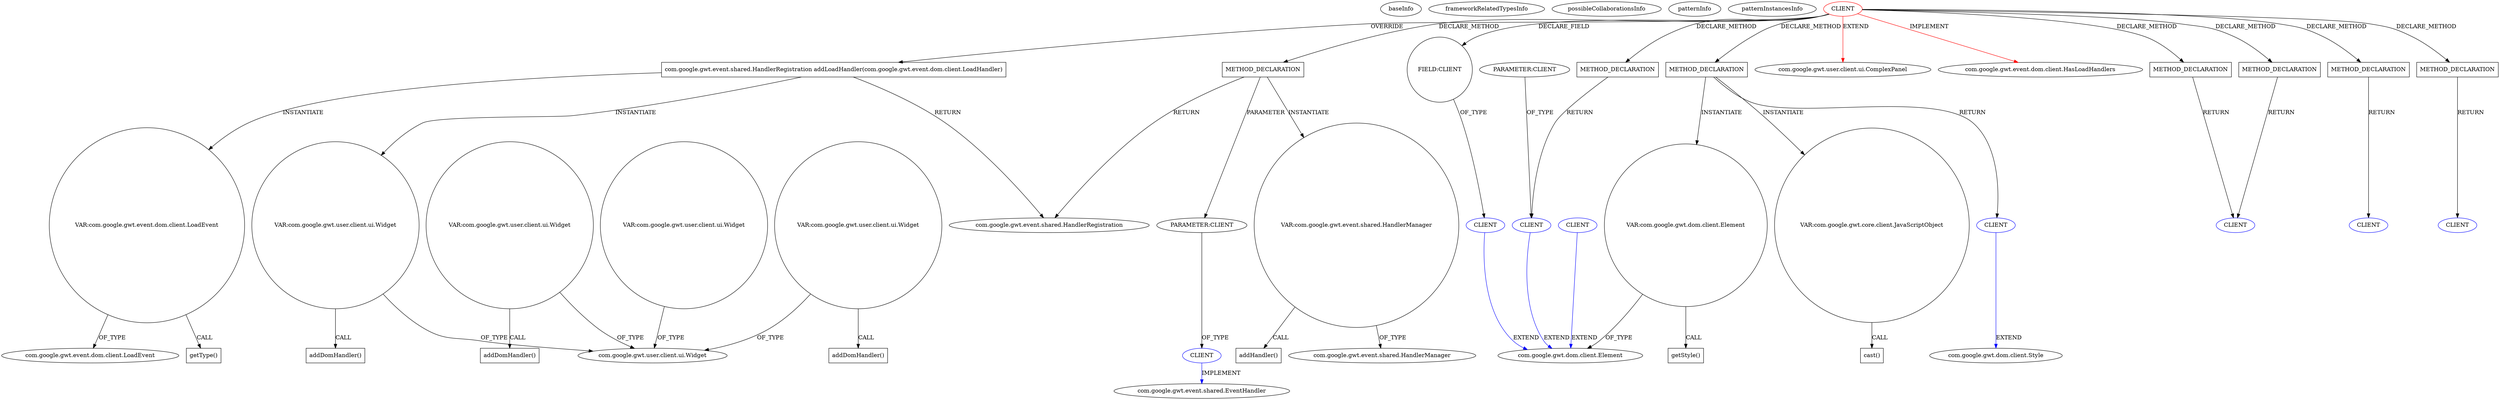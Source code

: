 digraph {
baseInfo[graphId=707,category="pattern",isAnonymous=false,possibleRelation=true]
frameworkRelatedTypesInfo[0="com.google.gwt.user.client.ui.ComplexPanel",1="com.google.gwt.event.dom.client.HasLoadHandlers"]
possibleCollaborationsInfo[0="707~FIELD_TYPE_DECLARATION-~com.google.gwt.user.client.ui.ComplexPanel com.google.gwt.event.dom.client.HasLoadHandlers ~com.google.gwt.dom.client.Element ~false~false",1="707~PARAMETER_TYPE_DECLARATION-RETURN_TYPE_DECLARATION-CLIENT_METHOD_DECLARATION-~com.google.gwt.user.client.ui.ComplexPanel com.google.gwt.event.dom.client.HasLoadHandlers ~com.google.gwt.dom.client.Element ~false~false",2="707~RETURN_TYPE_DECLARATION-CLIENT_METHOD_DECLARATION-~com.google.gwt.user.client.ui.ComplexPanel com.google.gwt.event.dom.client.HasLoadHandlers ~com.google.gwt.dom.client.Style ~false~false",3="707~PARAMETER_TYPE_DECLARATION-CLIENT_METHOD_DECLARATION-~com.google.gwt.user.client.ui.ComplexPanel com.google.gwt.event.dom.client.HasLoadHandlers ~com.google.gwt.event.shared.EventHandler ~false~false"]
patternInfo[frequency=3.0,patternRootClient=0]
patternInstancesInfo[0="mguiral-GwtSvgLib~/mguiral-GwtSvgLib/GwtSvgLib-master/src/gwt/html5/svg/client/user/ui/SVGGraphicalWidget.java~SVGGraphicalWidget~3974",1="mguiral-GwtSvgLib~/mguiral-GwtSvgLib/GwtSvgLib-master/src/gwt/html5/svg/client/user/ui/SVGWidget.java~SVGWidget~3992",2="mguiral-GwtSvgLib~/mguiral-GwtSvgLib/GwtSvgLib-master/src/gwt/html5/svg/client/user/ui/SVGSwitchWidget.java~SVGSwitchWidget~4001"]
103[label="com.google.gwt.event.dom.client.LoadEvent",vertexType="FRAMEWORK_CLASS_TYPE",isFrameworkType=false]
101[label="VAR:com.google.gwt.event.dom.client.LoadEvent",vertexType="VARIABLE_EXPRESION",isFrameworkType=false,shape=circle]
102[label="getType()",vertexType="INSIDE_CALL",isFrameworkType=false,shape=box]
94[label="com.google.gwt.event.shared.HandlerRegistration addLoadHandler(com.google.gwt.event.dom.client.LoadHandler)",vertexType="OVERRIDING_METHOD_DECLARATION",isFrameworkType=false,shape=box]
0[label="CLIENT",vertexType="ROOT_CLIENT_CLASS_DECLARATION",isFrameworkType=false,color=red]
11[label="FIELD:CLIENT",vertexType="FIELD_DECLARATION",isFrameworkType=false,shape=circle]
98[label="VAR:com.google.gwt.user.client.ui.Widget",vertexType="VARIABLE_EXPRESION",isFrameworkType=false,shape=circle]
1[label="com.google.gwt.user.client.ui.ComplexPanel",vertexType="FRAMEWORK_CLASS_TYPE",isFrameworkType=false]
15[label="com.google.gwt.event.shared.HandlerRegistration",vertexType="FRAMEWORK_INTERFACE_TYPE",isFrameworkType=false]
20[label="com.google.gwt.user.client.ui.Widget",vertexType="FRAMEWORK_CLASS_TYPE",isFrameworkType=false]
58[label="VAR:com.google.gwt.user.client.ui.Widget",vertexType="VARIABLE_EXPRESION",isFrameworkType=false,shape=circle]
88[label="VAR:com.google.gwt.user.client.ui.Widget",vertexType="VARIABLE_EXPRESION",isFrameworkType=false,shape=circle]
18[label="VAR:com.google.gwt.user.client.ui.Widget",vertexType="VARIABLE_EXPRESION",isFrameworkType=false,shape=circle]
12[label="CLIENT",vertexType="REFERENCE_CLIENT_CLASS_DECLARATION",isFrameworkType=false,color=blue]
13[label="com.google.gwt.dom.client.Element",vertexType="FRAMEWORK_CLASS_TYPE",isFrameworkType=false]
138[label="CLIENT",vertexType="REFERENCE_CLIENT_CLASS_DECLARATION",isFrameworkType=false,color=blue]
146[label="PARAMETER:CLIENT",vertexType="PARAMETER_DECLARATION",isFrameworkType=false]
132[label="CLIENT",vertexType="REFERENCE_CLIENT_CLASS_DECLARATION",isFrameworkType=false,color=blue]
123[label="VAR:com.google.gwt.dom.client.Element",vertexType="VARIABLE_EXPRESION",isFrameworkType=false,shape=circle]
124[label="getStyle()",vertexType="INSIDE_CALL",isFrameworkType=false,shape=box]
59[label="addDomHandler()",vertexType="INSIDE_CALL",isFrameworkType=false,shape=box]
19[label="addDomHandler()",vertexType="INSIDE_CALL",isFrameworkType=false,shape=box]
99[label="addDomHandler()",vertexType="INSIDE_CALL",isFrameworkType=false,shape=box]
10[label="com.google.gwt.event.dom.client.HasLoadHandlers",vertexType="FRAMEWORK_INTERFACE_TYPE",isFrameworkType=false]
115[label="METHOD_DECLARATION",vertexType="CLIENT_METHOD_DECLARATION",isFrameworkType=false,shape=box]
113[label="CLIENT",vertexType="REFERENCE_CLIENT_CLASS_DECLARATION",isFrameworkType=false,color=blue]
142[label="METHOD_DECLARATION",vertexType="CLIENT_METHOD_DECLARATION",isFrameworkType=false,shape=box]
135[label="CLIENT",vertexType="REFERENCE_CLIENT_CLASS_DECLARATION",isFrameworkType=false,color=blue]
117[label="METHOD_DECLARATION",vertexType="CLIENT_METHOD_DECLARATION",isFrameworkType=false,shape=box]
120[label="VAR:com.google.gwt.core.client.JavaScriptObject",vertexType="VARIABLE_EXPRESION",isFrameworkType=false,shape=circle]
121[label="cast()",vertexType="INSIDE_CALL",isFrameworkType=false,shape=box]
118[label="CLIENT",vertexType="REFERENCE_CLIENT_CLASS_DECLARATION",isFrameworkType=false,color=blue]
119[label="com.google.gwt.dom.client.Style",vertexType="FRAMEWORK_CLASS_TYPE",isFrameworkType=false]
149[label="METHOD_DECLARATION",vertexType="CLIENT_METHOD_DECLARATION",isFrameworkType=false,shape=box]
151[label="PARAMETER:CLIENT",vertexType="PARAMETER_DECLARATION",isFrameworkType=false]
152[label="CLIENT",vertexType="REFERENCE_CLIENT_CLASS_DECLARATION",isFrameworkType=false,color=blue]
153[label="com.google.gwt.event.shared.EventHandler",vertexType="FRAMEWORK_INTERFACE_TYPE",isFrameworkType=false]
154[label="VAR:com.google.gwt.event.shared.HandlerManager",vertexType="VARIABLE_EXPRESION",isFrameworkType=false,shape=circle]
155[label="addHandler()",vertexType="INSIDE_CALL",isFrameworkType=false,shape=box]
156[label="com.google.gwt.event.shared.HandlerManager",vertexType="FRAMEWORK_CLASS_TYPE",isFrameworkType=false]
126[label="METHOD_DECLARATION",vertexType="CLIENT_METHOD_DECLARATION",isFrameworkType=false,shape=box]
127[label="CLIENT",vertexType="REFERENCE_CLIENT_CLASS_DECLARATION",isFrameworkType=false,color=blue]
140[label="METHOD_DECLARATION",vertexType="CLIENT_METHOD_DECLARATION",isFrameworkType=false,shape=box]
112[label="METHOD_DECLARATION",vertexType="CLIENT_METHOD_DECLARATION",isFrameworkType=false,shape=box]
101->103[label="OF_TYPE"]
58->20[label="OF_TYPE"]
94->101[label="INSTANTIATE"]
58->59[label="CALL"]
11->12[label="OF_TYPE"]
0->94[label="OVERRIDE"]
0->149[label="DECLARE_METHOD"]
0->115[label="DECLARE_METHOD"]
117->118[label="RETURN"]
0->11[label="DECLARE_FIELD"]
149->154[label="INSTANTIATE"]
88->20[label="OF_TYPE"]
117->123[label="INSTANTIATE"]
12->13[label="EXTEND",color=blue]
138->13[label="EXTEND",color=blue]
115->113[label="RETURN"]
94->98[label="INSTANTIATE"]
98->20[label="OF_TYPE"]
132->13[label="EXTEND",color=blue]
0->142[label="DECLARE_METHOD"]
140->138[label="RETURN"]
101->102[label="CALL"]
146->138[label="OF_TYPE"]
126->127[label="RETURN"]
149->15[label="RETURN"]
0->1[label="EXTEND",color=red]
98->99[label="CALL"]
152->153[label="IMPLEMENT",color=blue]
0->140[label="DECLARE_METHOD"]
123->13[label="OF_TYPE"]
154->156[label="OF_TYPE"]
0->112[label="DECLARE_METHOD"]
142->135[label="RETURN"]
117->120[label="INSTANTIATE"]
94->15[label="RETURN"]
118->119[label="EXTEND",color=blue]
151->152[label="OF_TYPE"]
112->113[label="RETURN"]
0->117[label="DECLARE_METHOD"]
0->126[label="DECLARE_METHOD"]
0->10[label="IMPLEMENT",color=red]
123->124[label="CALL"]
149->151[label="PARAMETER"]
120->121[label="CALL"]
18->20[label="OF_TYPE"]
18->19[label="CALL"]
154->155[label="CALL"]
}
